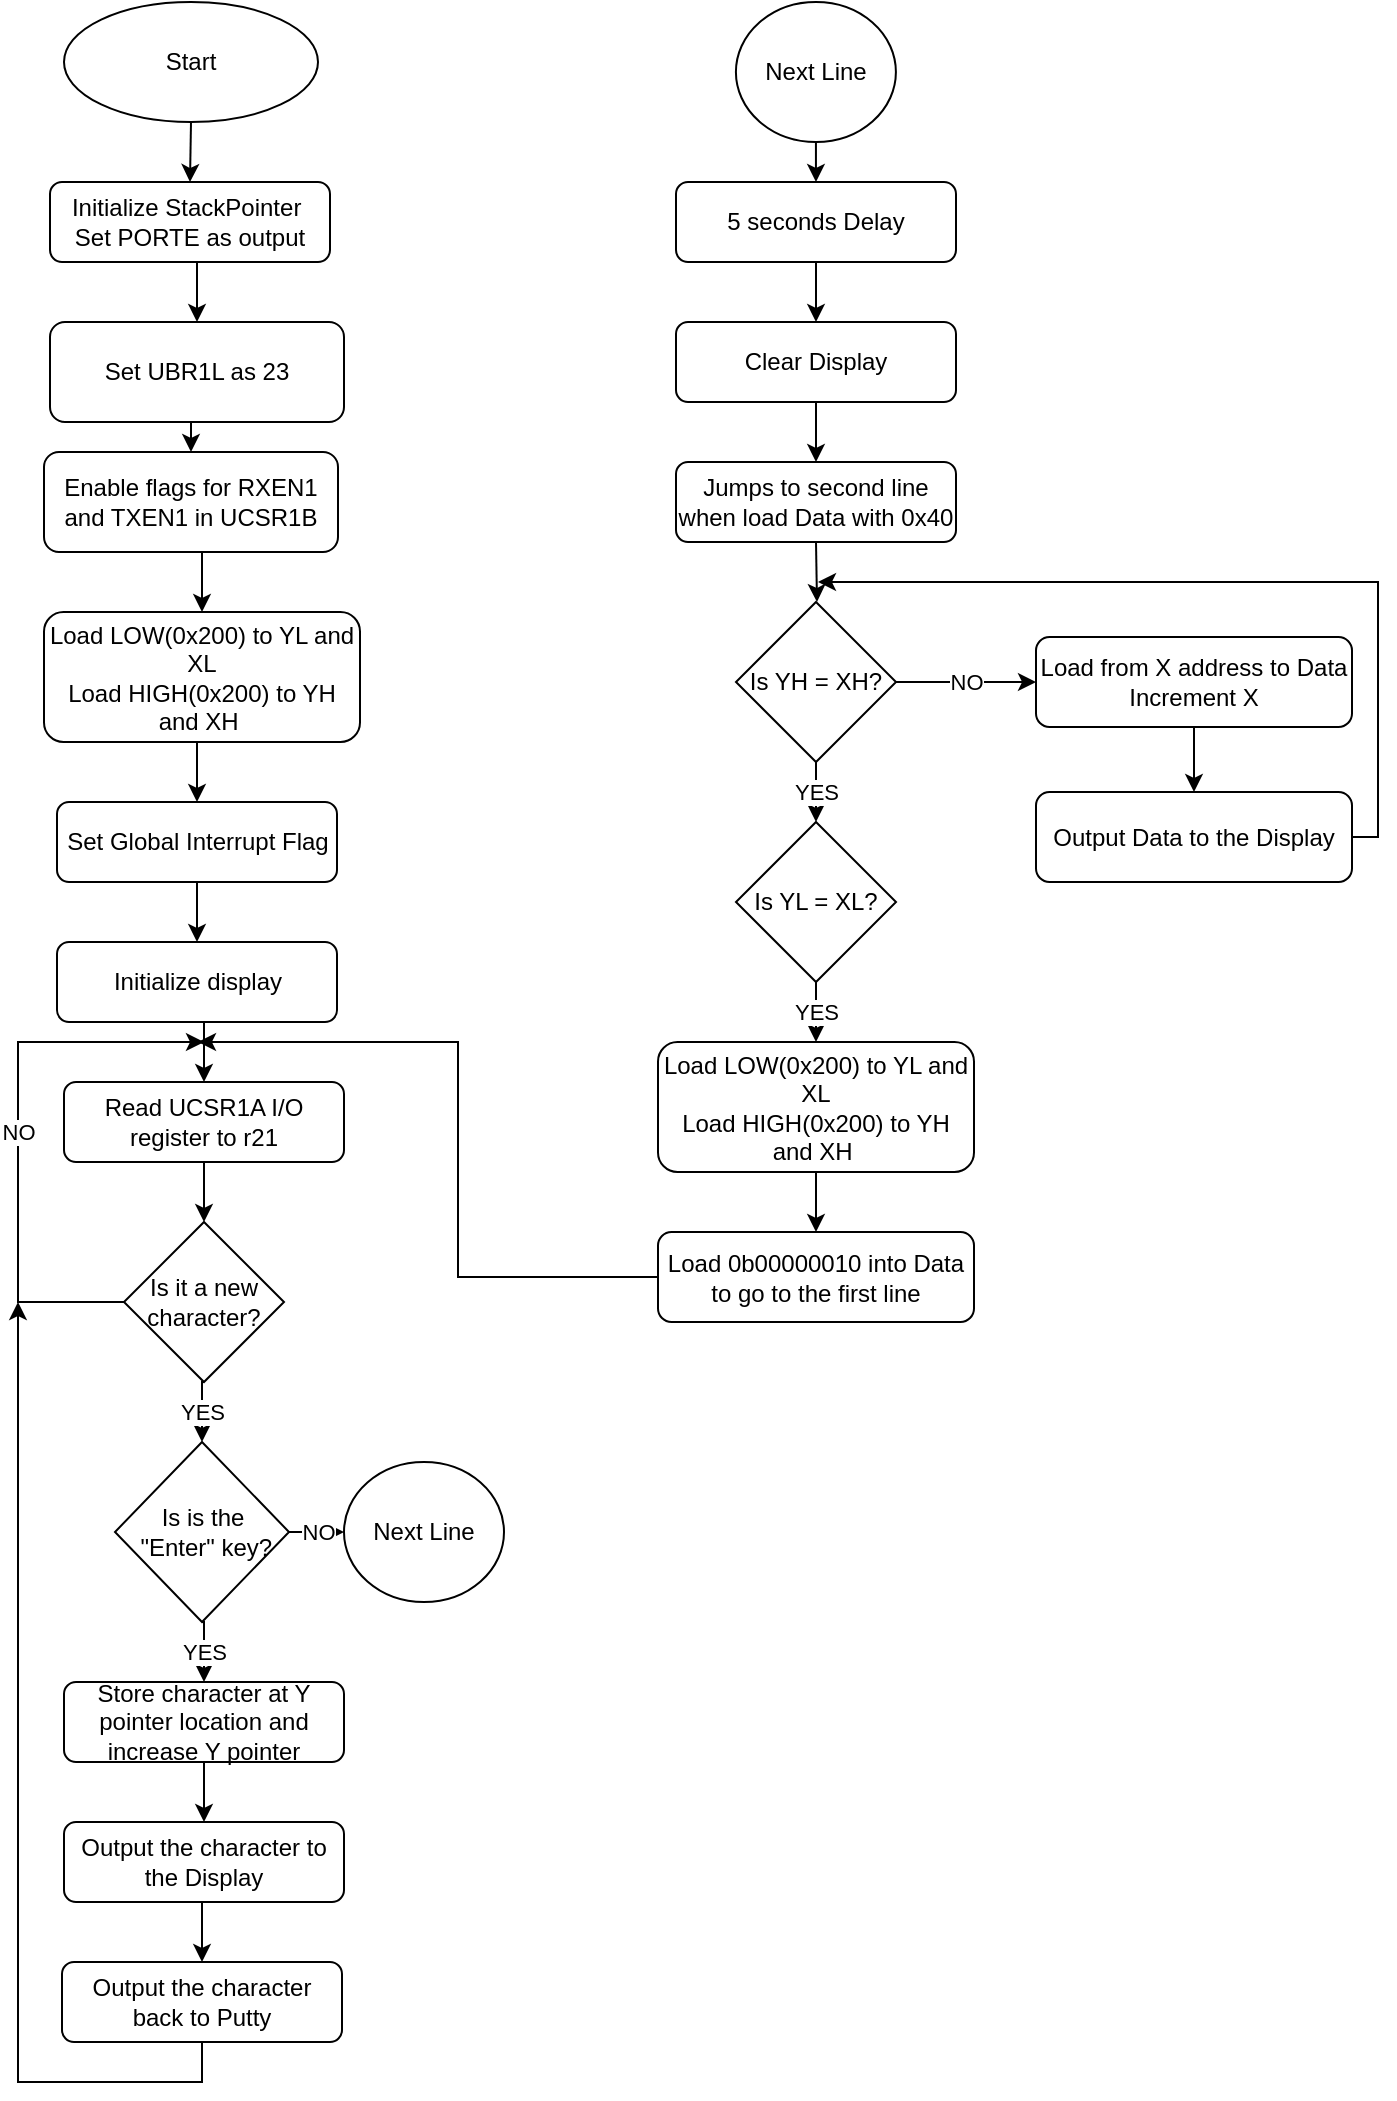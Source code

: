 <mxfile version="12.1.3" pages="1"><diagram id="gK0fU0AhKJKmkgeMbmrZ" name="Page-1"><mxGraphModel dx="546" dy="414" grid="1" gridSize="10" guides="1" tooltips="1" connect="1" arrows="1" fold="1" page="1" pageScale="1" pageWidth="827" pageHeight="1169" math="0" shadow="0"><root><mxCell id="0"/><mxCell id="1" parent="0"/><mxCell id="J0gMI6iBE222CNCIH4fk-1" style="edgeStyle=orthogonalEdgeStyle;rounded=0;orthogonalLoop=1;jettySize=auto;html=1;exitX=0.5;exitY=1;exitDx=0;exitDy=0;entryX=0.5;entryY=0;entryDx=0;entryDy=0;" parent="1" source="J0gMI6iBE222CNCIH4fk-2" target="J0gMI6iBE222CNCIH4fk-4" edge="1"><mxGeometry relative="1" as="geometry"/></mxCell><mxCell id="J0gMI6iBE222CNCIH4fk-2" value="Start" style="ellipse;whiteSpace=wrap;html=1;" parent="1" vertex="1"><mxGeometry x="43" y="20" width="127" height="60" as="geometry"/></mxCell><mxCell id="J0gMI6iBE222CNCIH4fk-3" style="edgeStyle=orthogonalEdgeStyle;rounded=0;orthogonalLoop=1;jettySize=auto;html=1;exitX=0.5;exitY=1;exitDx=0;exitDy=0;entryX=0.5;entryY=0;entryDx=0;entryDy=0;" parent="1" source="J0gMI6iBE222CNCIH4fk-4" target="J0gMI6iBE222CNCIH4fk-6" edge="1"><mxGeometry relative="1" as="geometry"/></mxCell><mxCell id="J0gMI6iBE222CNCIH4fk-4" value="Initialize StackPointer&amp;nbsp;&lt;br&gt;Set PORTE as output" style="rounded=1;whiteSpace=wrap;html=1;" parent="1" vertex="1"><mxGeometry x="36" y="110" width="140" height="40" as="geometry"/></mxCell><mxCell id="J0gMI6iBE222CNCIH4fk-5" style="edgeStyle=orthogonalEdgeStyle;rounded=0;orthogonalLoop=1;jettySize=auto;html=1;exitX=0.5;exitY=1;exitDx=0;exitDy=0;entryX=0.5;entryY=0;entryDx=0;entryDy=0;" parent="1" source="J0gMI6iBE222CNCIH4fk-6" target="J0gMI6iBE222CNCIH4fk-8" edge="1"><mxGeometry relative="1" as="geometry"/></mxCell><mxCell id="J0gMI6iBE222CNCIH4fk-6" value="Set UBR1L as 23" style="rounded=1;whiteSpace=wrap;html=1;" parent="1" vertex="1"><mxGeometry x="36" y="180" width="147" height="50" as="geometry"/></mxCell><mxCell id="J0gMI6iBE222CNCIH4fk-46" style="edgeStyle=orthogonalEdgeStyle;rounded=0;orthogonalLoop=1;jettySize=auto;html=1;exitX=0.5;exitY=1;exitDx=0;exitDy=0;entryX=0.5;entryY=0;entryDx=0;entryDy=0;" parent="1" source="J0gMI6iBE222CNCIH4fk-8" target="J0gMI6iBE222CNCIH4fk-27" edge="1"><mxGeometry relative="1" as="geometry"/></mxCell><mxCell id="J0gMI6iBE222CNCIH4fk-8" value="Enable flags for RXEN1 and TXEN1 in&amp;nbsp;UCSR1B" style="rounded=1;whiteSpace=wrap;html=1;" parent="1" vertex="1"><mxGeometry x="33" y="245" width="147" height="50" as="geometry"/></mxCell><mxCell id="J0gMI6iBE222CNCIH4fk-48" style="edgeStyle=orthogonalEdgeStyle;rounded=0;orthogonalLoop=1;jettySize=auto;html=1;exitX=0.5;exitY=1;exitDx=0;exitDy=0;" parent="1" source="J0gMI6iBE222CNCIH4fk-10" target="J0gMI6iBE222CNCIH4fk-12" edge="1"><mxGeometry relative="1" as="geometry"/></mxCell><mxCell id="J0gMI6iBE222CNCIH4fk-10" value="Set Global Interrupt Flag" style="rounded=1;whiteSpace=wrap;html=1;" parent="1" vertex="1"><mxGeometry x="39.5" y="420" width="140" height="40" as="geometry"/></mxCell><mxCell id="3NIf9UV83S_kiUAhbGck-3" style="edgeStyle=orthogonalEdgeStyle;rounded=0;orthogonalLoop=1;jettySize=auto;html=1;exitX=0.5;exitY=1;exitDx=0;exitDy=0;entryX=0.5;entryY=0;entryDx=0;entryDy=0;" edge="1" parent="1" source="J0gMI6iBE222CNCIH4fk-12" target="3NIf9UV83S_kiUAhbGck-1"><mxGeometry relative="1" as="geometry"/></mxCell><mxCell id="J0gMI6iBE222CNCIH4fk-12" value="Initialize display" style="rounded=1;whiteSpace=wrap;html=1;" parent="1" vertex="1"><mxGeometry x="39.5" y="490" width="140" height="40" as="geometry"/></mxCell><mxCell id="J0gMI6iBE222CNCIH4fk-47" style="edgeStyle=orthogonalEdgeStyle;rounded=0;orthogonalLoop=1;jettySize=auto;html=1;exitX=0.5;exitY=1;exitDx=0;exitDy=0;entryX=0.5;entryY=0;entryDx=0;entryDy=0;" parent="1" source="J0gMI6iBE222CNCIH4fk-27" target="J0gMI6iBE222CNCIH4fk-10" edge="1"><mxGeometry relative="1" as="geometry"/></mxCell><mxCell id="J0gMI6iBE222CNCIH4fk-27" value="Load LOW(0x200) to YL and XL&lt;br&gt;Load HIGH(0x200) to YH and XH&amp;nbsp;" style="rounded=1;whiteSpace=wrap;html=1;" parent="1" vertex="1"><mxGeometry x="33" y="325" width="158" height="65" as="geometry"/></mxCell><mxCell id="3NIf9UV83S_kiUAhbGck-4" style="edgeStyle=orthogonalEdgeStyle;rounded=0;orthogonalLoop=1;jettySize=auto;html=1;exitX=0.5;exitY=1;exitDx=0;exitDy=0;entryX=0.5;entryY=0;entryDx=0;entryDy=0;" edge="1" parent="1" source="3NIf9UV83S_kiUAhbGck-1" target="3NIf9UV83S_kiUAhbGck-2"><mxGeometry relative="1" as="geometry"/></mxCell><mxCell id="3NIf9UV83S_kiUAhbGck-1" value="Read UCSR1A I/O register to r21" style="rounded=1;whiteSpace=wrap;html=1;" vertex="1" parent="1"><mxGeometry x="43" y="560" width="140" height="40" as="geometry"/></mxCell><mxCell id="3NIf9UV83S_kiUAhbGck-5" value="NO" style="edgeStyle=orthogonalEdgeStyle;rounded=0;orthogonalLoop=1;jettySize=auto;html=1;exitX=0;exitY=0.5;exitDx=0;exitDy=0;" edge="1" parent="1" source="3NIf9UV83S_kiUAhbGck-2"><mxGeometry relative="1" as="geometry"><mxPoint x="113" y="540" as="targetPoint"/><Array as="points"><mxPoint x="20" y="670"/></Array></mxGeometry></mxCell><mxCell id="3NIf9UV83S_kiUAhbGck-7" value="YES" style="edgeStyle=orthogonalEdgeStyle;rounded=0;orthogonalLoop=1;jettySize=auto;html=1;exitX=0.5;exitY=1;exitDx=0;exitDy=0;entryX=0.5;entryY=0;entryDx=0;entryDy=0;" edge="1" parent="1" source="3NIf9UV83S_kiUAhbGck-2" target="3NIf9UV83S_kiUAhbGck-6"><mxGeometry relative="1" as="geometry"/></mxCell><mxCell id="3NIf9UV83S_kiUAhbGck-2" value="Is it a new character?" style="rhombus;whiteSpace=wrap;html=1;" vertex="1" parent="1"><mxGeometry x="73" y="630" width="80" height="80" as="geometry"/></mxCell><mxCell id="3NIf9UV83S_kiUAhbGck-9" value="YES" style="edgeStyle=orthogonalEdgeStyle;rounded=0;orthogonalLoop=1;jettySize=auto;html=1;exitX=0.5;exitY=1;exitDx=0;exitDy=0;entryX=0.5;entryY=0;entryDx=0;entryDy=0;" edge="1" parent="1" source="3NIf9UV83S_kiUAhbGck-6" target="3NIf9UV83S_kiUAhbGck-8"><mxGeometry relative="1" as="geometry"/></mxCell><mxCell id="3NIf9UV83S_kiUAhbGck-17" value="NO" style="edgeStyle=orthogonalEdgeStyle;rounded=0;orthogonalLoop=1;jettySize=auto;html=1;exitX=1;exitY=0.5;exitDx=0;exitDy=0;entryX=0;entryY=0.5;entryDx=0;entryDy=0;" edge="1" parent="1" source="3NIf9UV83S_kiUAhbGck-6" target="3NIf9UV83S_kiUAhbGck-16"><mxGeometry relative="1" as="geometry"/></mxCell><mxCell id="3NIf9UV83S_kiUAhbGck-6" value="Is is the&lt;br&gt;&amp;nbsp;&quot;Enter&quot; key?" style="rhombus;whiteSpace=wrap;html=1;" vertex="1" parent="1"><mxGeometry x="68.5" y="740" width="87" height="90" as="geometry"/></mxCell><mxCell id="3NIf9UV83S_kiUAhbGck-12" style="edgeStyle=orthogonalEdgeStyle;rounded=0;orthogonalLoop=1;jettySize=auto;html=1;exitX=0.5;exitY=1;exitDx=0;exitDy=0;entryX=0.5;entryY=0;entryDx=0;entryDy=0;" edge="1" parent="1" source="3NIf9UV83S_kiUAhbGck-8" target="3NIf9UV83S_kiUAhbGck-11"><mxGeometry relative="1" as="geometry"/></mxCell><mxCell id="3NIf9UV83S_kiUAhbGck-8" value="Store character at Y pointer location and&lt;br&gt;increase Y pointer" style="rounded=1;whiteSpace=wrap;html=1;" vertex="1" parent="1"><mxGeometry x="43" y="860" width="140" height="40" as="geometry"/></mxCell><mxCell id="3NIf9UV83S_kiUAhbGck-14" style="edgeStyle=orthogonalEdgeStyle;rounded=0;orthogonalLoop=1;jettySize=auto;html=1;exitX=0.5;exitY=1;exitDx=0;exitDy=0;entryX=0.5;entryY=0;entryDx=0;entryDy=0;" edge="1" parent="1" source="3NIf9UV83S_kiUAhbGck-11" target="3NIf9UV83S_kiUAhbGck-13"><mxGeometry relative="1" as="geometry"/></mxCell><mxCell id="3NIf9UV83S_kiUAhbGck-11" value="Output the character to the Display" style="rounded=1;whiteSpace=wrap;html=1;" vertex="1" parent="1"><mxGeometry x="43" y="930" width="140" height="40" as="geometry"/></mxCell><mxCell id="3NIf9UV83S_kiUAhbGck-15" style="edgeStyle=orthogonalEdgeStyle;rounded=0;orthogonalLoop=1;jettySize=auto;html=1;exitX=0.5;exitY=1;exitDx=0;exitDy=0;" edge="1" parent="1" source="3NIf9UV83S_kiUAhbGck-13"><mxGeometry relative="1" as="geometry"><mxPoint x="20" y="670" as="targetPoint"/><Array as="points"><mxPoint x="112" y="1060"/><mxPoint x="20" y="1060"/><mxPoint x="20" y="670"/></Array></mxGeometry></mxCell><mxCell id="3NIf9UV83S_kiUAhbGck-13" value="Output the character back to Putty" style="rounded=1;whiteSpace=wrap;html=1;" vertex="1" parent="1"><mxGeometry x="42" y="1000" width="140" height="40" as="geometry"/></mxCell><mxCell id="3NIf9UV83S_kiUAhbGck-16" value="Next Line" style="ellipse;whiteSpace=wrap;html=1;" vertex="1" parent="1"><mxGeometry x="183" y="750" width="80" height="70" as="geometry"/></mxCell><mxCell id="3NIf9UV83S_kiUAhbGck-20" style="edgeStyle=orthogonalEdgeStyle;rounded=0;orthogonalLoop=1;jettySize=auto;html=1;exitX=0.5;exitY=1;exitDx=0;exitDy=0;entryX=0.5;entryY=0;entryDx=0;entryDy=0;" edge="1" parent="1" source="3NIf9UV83S_kiUAhbGck-18" target="3NIf9UV83S_kiUAhbGck-19"><mxGeometry relative="1" as="geometry"/></mxCell><mxCell id="3NIf9UV83S_kiUAhbGck-18" value="Next Line" style="ellipse;whiteSpace=wrap;html=1;" vertex="1" parent="1"><mxGeometry x="378.955" y="20" width="80" height="70" as="geometry"/></mxCell><mxCell id="3NIf9UV83S_kiUAhbGck-22" style="edgeStyle=orthogonalEdgeStyle;rounded=0;orthogonalLoop=1;jettySize=auto;html=1;exitX=0.5;exitY=1;exitDx=0;exitDy=0;entryX=0.5;entryY=0;entryDx=0;entryDy=0;" edge="1" parent="1" source="3NIf9UV83S_kiUAhbGck-19" target="3NIf9UV83S_kiUAhbGck-21"><mxGeometry relative="1" as="geometry"/></mxCell><mxCell id="3NIf9UV83S_kiUAhbGck-19" value="5 seconds Delay" style="rounded=1;whiteSpace=wrap;html=1;" vertex="1" parent="1"><mxGeometry x="349" y="110" width="140" height="40" as="geometry"/></mxCell><mxCell id="3NIf9UV83S_kiUAhbGck-24" style="edgeStyle=orthogonalEdgeStyle;rounded=0;orthogonalLoop=1;jettySize=auto;html=1;exitX=0.5;exitY=1;exitDx=0;exitDy=0;" edge="1" parent="1" source="3NIf9UV83S_kiUAhbGck-21" target="3NIf9UV83S_kiUAhbGck-23"><mxGeometry relative="1" as="geometry"/></mxCell><mxCell id="3NIf9UV83S_kiUAhbGck-21" value="Clear Display" style="rounded=1;whiteSpace=wrap;html=1;" vertex="1" parent="1"><mxGeometry x="349" y="180" width="140" height="40" as="geometry"/></mxCell><mxCell id="3NIf9UV83S_kiUAhbGck-26" style="edgeStyle=orthogonalEdgeStyle;rounded=0;orthogonalLoop=1;jettySize=auto;html=1;exitX=0.5;exitY=1;exitDx=0;exitDy=0;entryX=0.5;entryY=0;entryDx=0;entryDy=0;" edge="1" parent="1" source="3NIf9UV83S_kiUAhbGck-23"><mxGeometry relative="1" as="geometry"><mxPoint x="419.5" y="320" as="targetPoint"/></mxGeometry></mxCell><mxCell id="3NIf9UV83S_kiUAhbGck-23" value="Jumps to second line when load Data with 0x40" style="rounded=1;whiteSpace=wrap;html=1;" vertex="1" parent="1"><mxGeometry x="349" y="250" width="140" height="40" as="geometry"/></mxCell><mxCell id="3NIf9UV83S_kiUAhbGck-29" value="YES" style="edgeStyle=orthogonalEdgeStyle;rounded=0;orthogonalLoop=1;jettySize=auto;html=1;exitX=0.5;exitY=1;exitDx=0;exitDy=0;entryX=0.5;entryY=0;entryDx=0;entryDy=0;" edge="1" parent="1" source="3NIf9UV83S_kiUAhbGck-27" target="3NIf9UV83S_kiUAhbGck-30"><mxGeometry relative="1" as="geometry"><mxPoint x="469" y="410" as="targetPoint"/></mxGeometry></mxCell><mxCell id="3NIf9UV83S_kiUAhbGck-41" value="NO" style="edgeStyle=orthogonalEdgeStyle;rounded=0;orthogonalLoop=1;jettySize=auto;html=1;exitX=1;exitY=0.5;exitDx=0;exitDy=0;entryX=0;entryY=0.5;entryDx=0;entryDy=0;" edge="1" parent="1" source="3NIf9UV83S_kiUAhbGck-27" target="3NIf9UV83S_kiUAhbGck-42"><mxGeometry relative="1" as="geometry"><mxPoint x="499" y="360" as="targetPoint"/></mxGeometry></mxCell><mxCell id="3NIf9UV83S_kiUAhbGck-27" value="Is YH = XH?" style="rhombus;whiteSpace=wrap;html=1;" vertex="1" parent="1"><mxGeometry x="379" y="320" width="80" height="80" as="geometry"/></mxCell><mxCell id="3NIf9UV83S_kiUAhbGck-32" value="YES" style="edgeStyle=orthogonalEdgeStyle;rounded=0;orthogonalLoop=1;jettySize=auto;html=1;exitX=0.5;exitY=1;exitDx=0;exitDy=0;entryX=0.5;entryY=0;entryDx=0;entryDy=0;" edge="1" parent="1" source="3NIf9UV83S_kiUAhbGck-30"><mxGeometry relative="1" as="geometry"><mxPoint x="419" y="540" as="targetPoint"/></mxGeometry></mxCell><mxCell id="3NIf9UV83S_kiUAhbGck-30" value="Is YL = XL?" style="rhombus;whiteSpace=wrap;html=1;" vertex="1" parent="1"><mxGeometry x="379" y="430" width="80" height="80" as="geometry"/></mxCell><mxCell id="3NIf9UV83S_kiUAhbGck-35" style="edgeStyle=orthogonalEdgeStyle;rounded=0;orthogonalLoop=1;jettySize=auto;html=1;exitX=0.5;exitY=1;exitDx=0;exitDy=0;entryX=0.5;entryY=0;entryDx=0;entryDy=0;" edge="1" parent="1" source="3NIf9UV83S_kiUAhbGck-33" target="3NIf9UV83S_kiUAhbGck-34"><mxGeometry relative="1" as="geometry"/></mxCell><mxCell id="3NIf9UV83S_kiUAhbGck-33" value="Load LOW(0x200) to YL and XL&lt;br&gt;Load HIGH(0x200) to YH and XH&amp;nbsp;" style="rounded=1;whiteSpace=wrap;html=1;" vertex="1" parent="1"><mxGeometry x="340" y="540" width="158" height="65" as="geometry"/></mxCell><mxCell id="3NIf9UV83S_kiUAhbGck-48" style="edgeStyle=orthogonalEdgeStyle;rounded=0;orthogonalLoop=1;jettySize=auto;html=1;exitX=0;exitY=0.5;exitDx=0;exitDy=0;" edge="1" parent="1" source="3NIf9UV83S_kiUAhbGck-34"><mxGeometry relative="1" as="geometry"><mxPoint x="110" y="540" as="targetPoint"/><Array as="points"><mxPoint x="240" y="658"/></Array></mxGeometry></mxCell><mxCell id="3NIf9UV83S_kiUAhbGck-34" value="Load 0b00000010 into Data to go to the first line" style="rounded=1;whiteSpace=wrap;html=1;" vertex="1" parent="1"><mxGeometry x="340" y="635" width="158" height="45" as="geometry"/></mxCell><mxCell id="3NIf9UV83S_kiUAhbGck-46" style="edgeStyle=orthogonalEdgeStyle;rounded=0;orthogonalLoop=1;jettySize=auto;html=1;exitX=0.5;exitY=1;exitDx=0;exitDy=0;entryX=0.5;entryY=0;entryDx=0;entryDy=0;" edge="1" parent="1" source="3NIf9UV83S_kiUAhbGck-42" target="3NIf9UV83S_kiUAhbGck-43"><mxGeometry relative="1" as="geometry"/></mxCell><mxCell id="3NIf9UV83S_kiUAhbGck-42" value="Load from X address to Data&lt;br&gt;Increment X" style="rounded=1;whiteSpace=wrap;html=1;" vertex="1" parent="1"><mxGeometry x="529" y="337.5" width="158" height="45" as="geometry"/></mxCell><mxCell id="3NIf9UV83S_kiUAhbGck-47" style="edgeStyle=orthogonalEdgeStyle;rounded=0;orthogonalLoop=1;jettySize=auto;html=1;exitX=1;exitY=0.5;exitDx=0;exitDy=0;" edge="1" parent="1" source="3NIf9UV83S_kiUAhbGck-43"><mxGeometry relative="1" as="geometry"><mxPoint x="420" y="310" as="targetPoint"/><Array as="points"><mxPoint x="700" y="438"/><mxPoint x="700" y="310"/></Array></mxGeometry></mxCell><mxCell id="3NIf9UV83S_kiUAhbGck-43" value="Output Data to the Display" style="rounded=1;whiteSpace=wrap;html=1;" vertex="1" parent="1"><mxGeometry x="529" y="415" width="158" height="45" as="geometry"/></mxCell></root></mxGraphModel></diagram></mxfile>